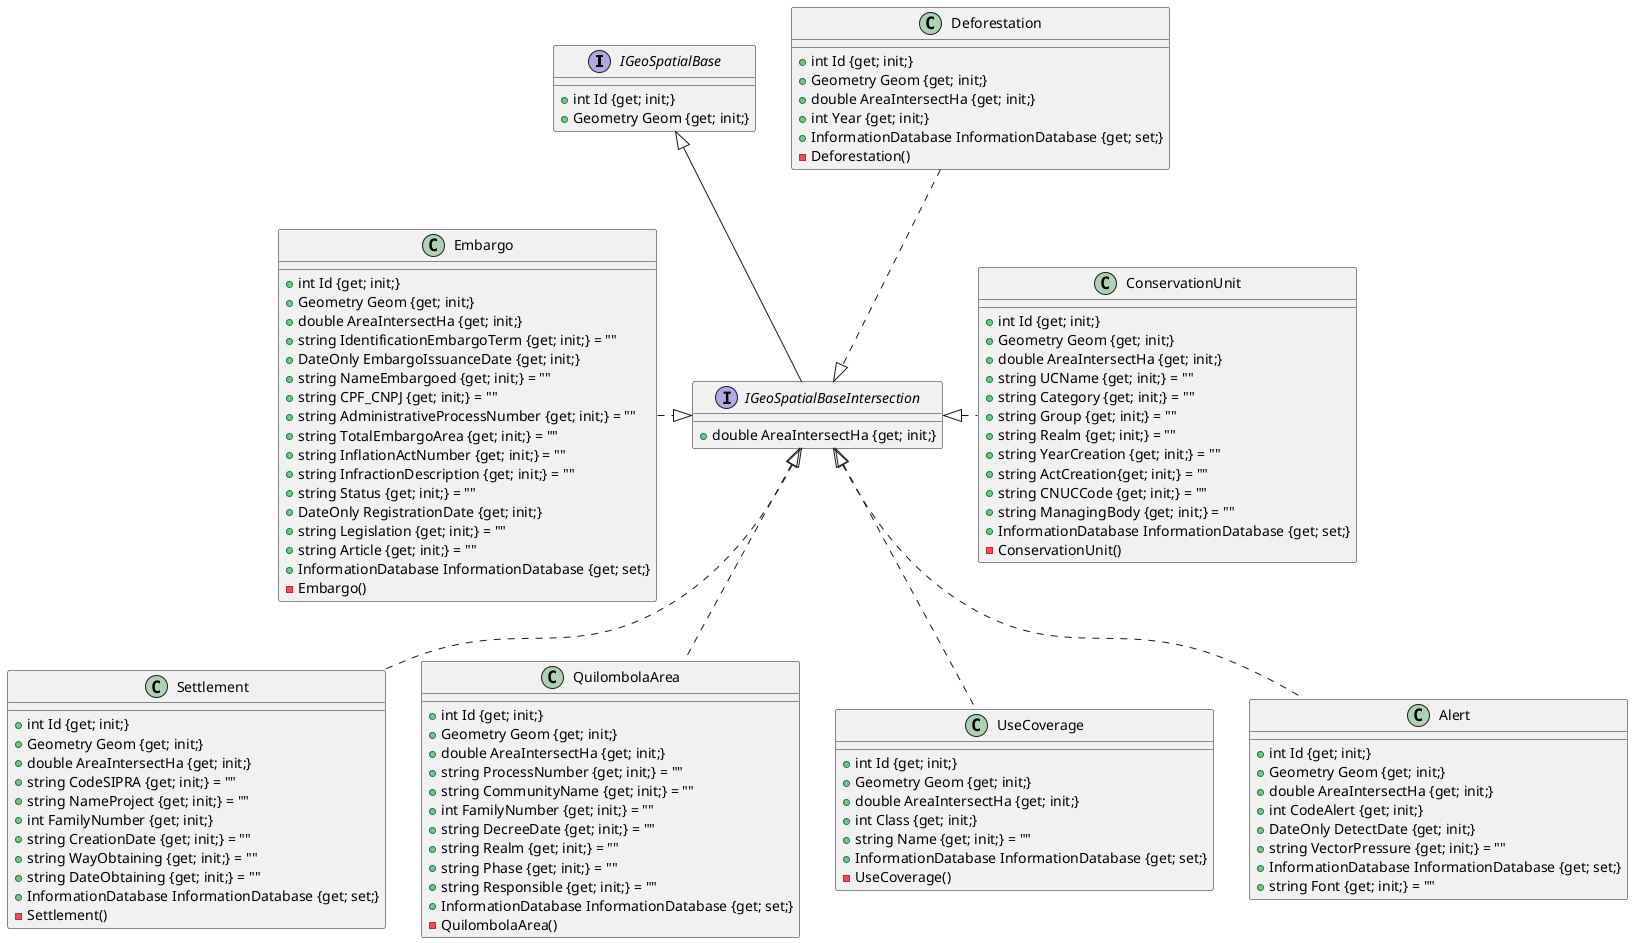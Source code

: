 @startuml

interface IGeoSpatialBase {
    {method} +int Id {get; init;}
    {method} +Geometry Geom {get; init;}
}

interface IGeoSpatialBaseIntersection extends IGeoSpatialBase {
    {method} +double AreaIntersectHa {get; init;}
}

class Deforestation {
    {method} +int Id {get; init;}
    {method} +Geometry Geom {get; init;}
    {method} +double AreaIntersectHa {get; init;}
    {method} +int Year {get; init;}
    {method} +InformationDatabase InformationDatabase {get; set;}
    {method} -Deforestation()
}

class Settlement implements IGeoSpatialBaseIntersection {
    {method} +int Id {get; init;}
    {method} +Geometry Geom {get; init;}
    {method} +double AreaIntersectHa {get; init;}
    {method} +string CodeSIPRA {get; init;} = ""
    {method} +string NameProject {get; init;} = ""
    {method} +int FamilyNumber {get; init;}
    {method} +string CreationDate {get; init;} = ""
    {method} +string WayObtaining {get; init;} = ""
    {method} +string DateObtaining {get; init;} = ""
    {method} +InformationDatabase InformationDatabase {get; set;}
    -Settlement()
}

class ConservationUnit{
    {method} +int Id {get; init;}
    {method} +Geometry Geom {get; init;}
    {method} +double AreaIntersectHa {get; init;}
    {method} +string UCName {get; init;} = ""
    {method} +string Category {get; init;} = ""
    {method} +string Group {get; init;} = ""
    {method} +string Realm {get; init;} = ""
    {method} +string YearCreation {get; init;} = ""
    {method} +string ActCreation{get; init;} = ""
    {method} +string CNUCCode {get; init;} = ""
    {method} +string ManagingBody {get; init;} = ""
    {method} +InformationDatabase InformationDatabase {get; set;}
    {method} -ConservationUnit()
}

class QuilombolaArea implements IGeoSpatialBaseIntersection{
    {method} +int Id {get; init;}
    {method} +Geometry Geom {get; init;}
    {method} +double AreaIntersectHa {get; init;}
    {method} +string ProcessNumber {get; init;} = ""
    {method} +string CommunityName {get; init;} = ""
    {method} +int FamilyNumber {get; init;} = ""
    {method} +string DecreeDate {get; init;} = ""
    {method} +string Realm {get; init;} = ""
    {method} +string Phase {get; init;} = ""
    {method} +string Responsible {get; init;} = ""
    {method} +InformationDatabase InformationDatabase {get; set;}
    {method} -QuilombolaArea()
}

class UseCoverage implements IGeoSpatialBaseIntersection{
    {method} +int Id {get; init;}
    {method} +Geometry Geom {get; init;}
    {method} +double AreaIntersectHa {get; init;}
    {method} +int Class {get; init;}
    {method} +string Name {get; init;} = ""
    {method} +InformationDatabase InformationDatabase {get; set;}
    {method} -UseCoverage()
}

class Embargo{
    {method} +int Id {get; init;}
    {method} +Geometry Geom {get; init;}
    {method} +double AreaIntersectHa {get; init;}
    {method} +string IdentificationEmbargoTerm {get; init;} = ""
    {method} +DateOnly EmbargoIssuanceDate {get; init;}
    {method} +string NameEmbargoed {get; init;} = ""
    {method} +string CPF_CNPJ {get; init;} = ""
    {method} +string AdministrativeProcessNumber {get; init;} = ""
    {method} +string TotalEmbargoArea {get; init;} = ""
    {method} +string InflationActNumber {get; init;} = ""
    {method} +string InfractionDescription {get; init;} = ""
    {method} +string Status {get; init;} = ""
    {method} +DateOnly RegistrationDate {get; init;}
    {method} +string Legislation {get; init;} = ""
    {method} +string Article {get; init;} = ""
    {method} +InformationDatabase InformationDatabase {get; set;}
    -Embargo()
}

class Alert implements IGeoSpatialBaseIntersection{
    {method} +int Id {get; init;}
    {method} +Geometry Geom {get; init;}
    {method} +double AreaIntersectHa {get; init;}
    {method} +int CodeAlert {get; init;}
    {method} +DateOnly DetectDate {get; init;}
    {method} +string VectorPressure {get; init;} = ""
    {method} +InformationDatabase InformationDatabase {get; set;}
    {method} +string Font {get; init;} = ""
}

Embargo ..right|> IGeoSpatialBaseIntersection 
Deforestation ..down|> IGeoSpatialBaseIntersection
ConservationUnit ..left|> IGeoSpatialBaseIntersection
@enduml
